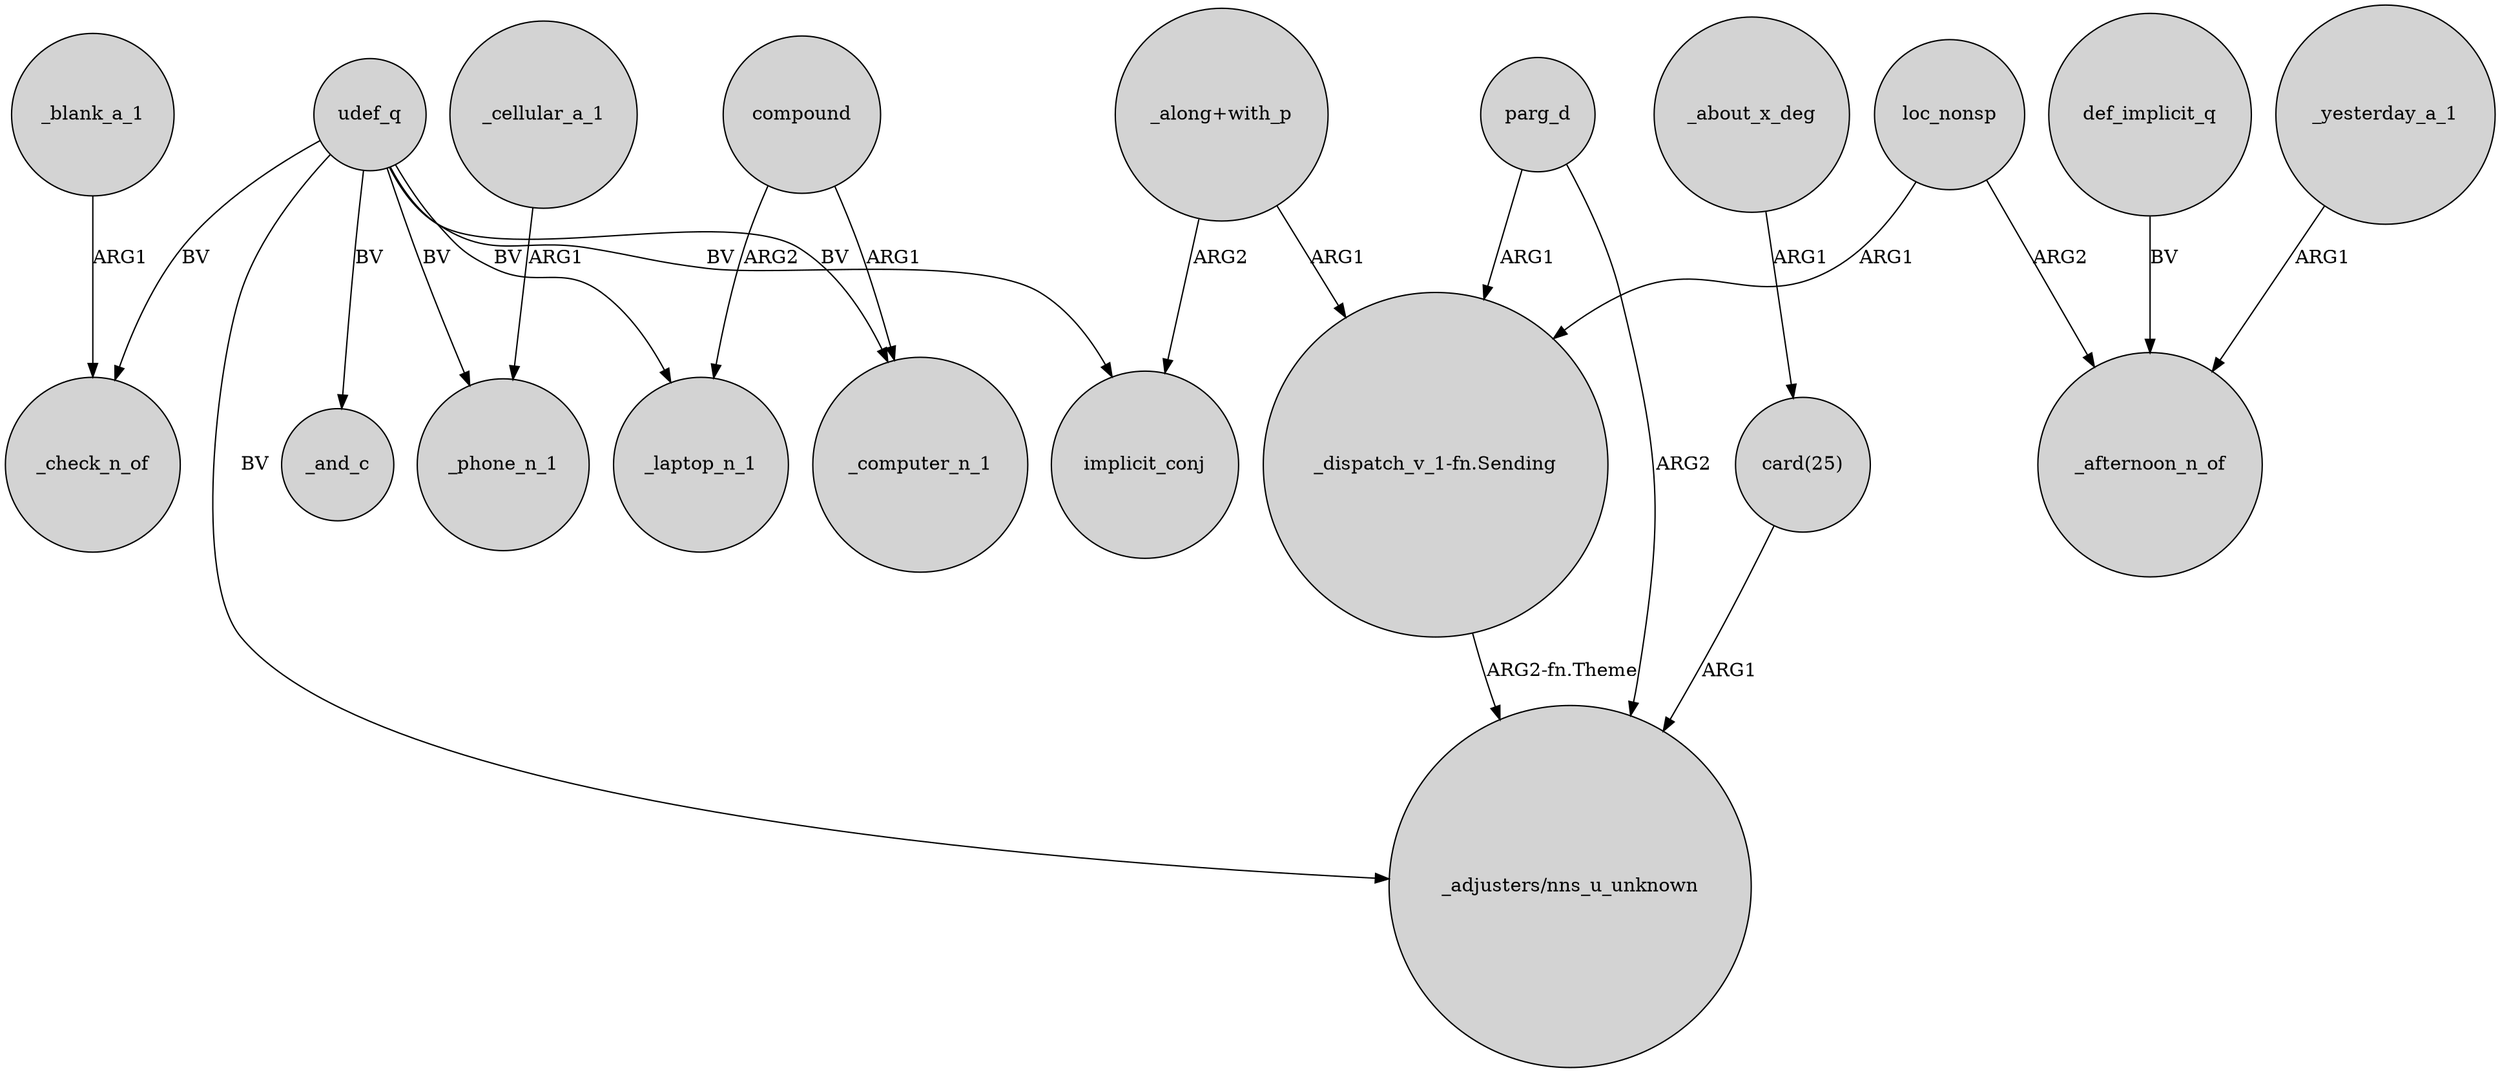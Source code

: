 digraph {
	node [shape=circle style=filled]
	"_dispatch_v_1-fn.Sending" -> "_adjusters/nns_u_unknown" [label="ARG2-fn.Theme"]
	udef_q -> _check_n_of [label=BV]
	udef_q -> "_adjusters/nns_u_unknown" [label=BV]
	loc_nonsp -> _afternoon_n_of [label=ARG2]
	parg_d -> "_dispatch_v_1-fn.Sending" [label=ARG1]
	udef_q -> implicit_conj [label=BV]
	udef_q -> _computer_n_1 [label=BV]
	compound -> _laptop_n_1 [label=ARG2]
	_yesterday_a_1 -> _afternoon_n_of [label=ARG1]
	"_along+with_p" -> implicit_conj [label=ARG2]
	compound -> _computer_n_1 [label=ARG1]
	_blank_a_1 -> _check_n_of [label=ARG1]
	udef_q -> _laptop_n_1 [label=BV]
	"card(25)" -> "_adjusters/nns_u_unknown" [label=ARG1]
	"_along+with_p" -> "_dispatch_v_1-fn.Sending" [label=ARG1]
	udef_q -> _phone_n_1 [label=BV]
	udef_q -> _and_c [label=BV]
	parg_d -> "_adjusters/nns_u_unknown" [label=ARG2]
	def_implicit_q -> _afternoon_n_of [label=BV]
	loc_nonsp -> "_dispatch_v_1-fn.Sending" [label=ARG1]
	_about_x_deg -> "card(25)" [label=ARG1]
	_cellular_a_1 -> _phone_n_1 [label=ARG1]
}
